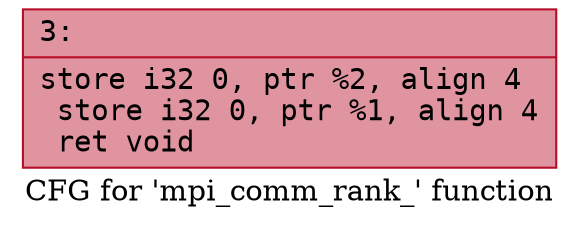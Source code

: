 digraph "CFG for 'mpi_comm_rank_' function" {
	label="CFG for 'mpi_comm_rank_' function";

	Node0x5560a31bf350 [shape=record,color="#b70d28ff", style=filled, fillcolor="#b70d2870" fontname="Courier",label="{3:\l|  store i32 0, ptr %2, align 4\l  store i32 0, ptr %1, align 4\l  ret void\l}"];
}

